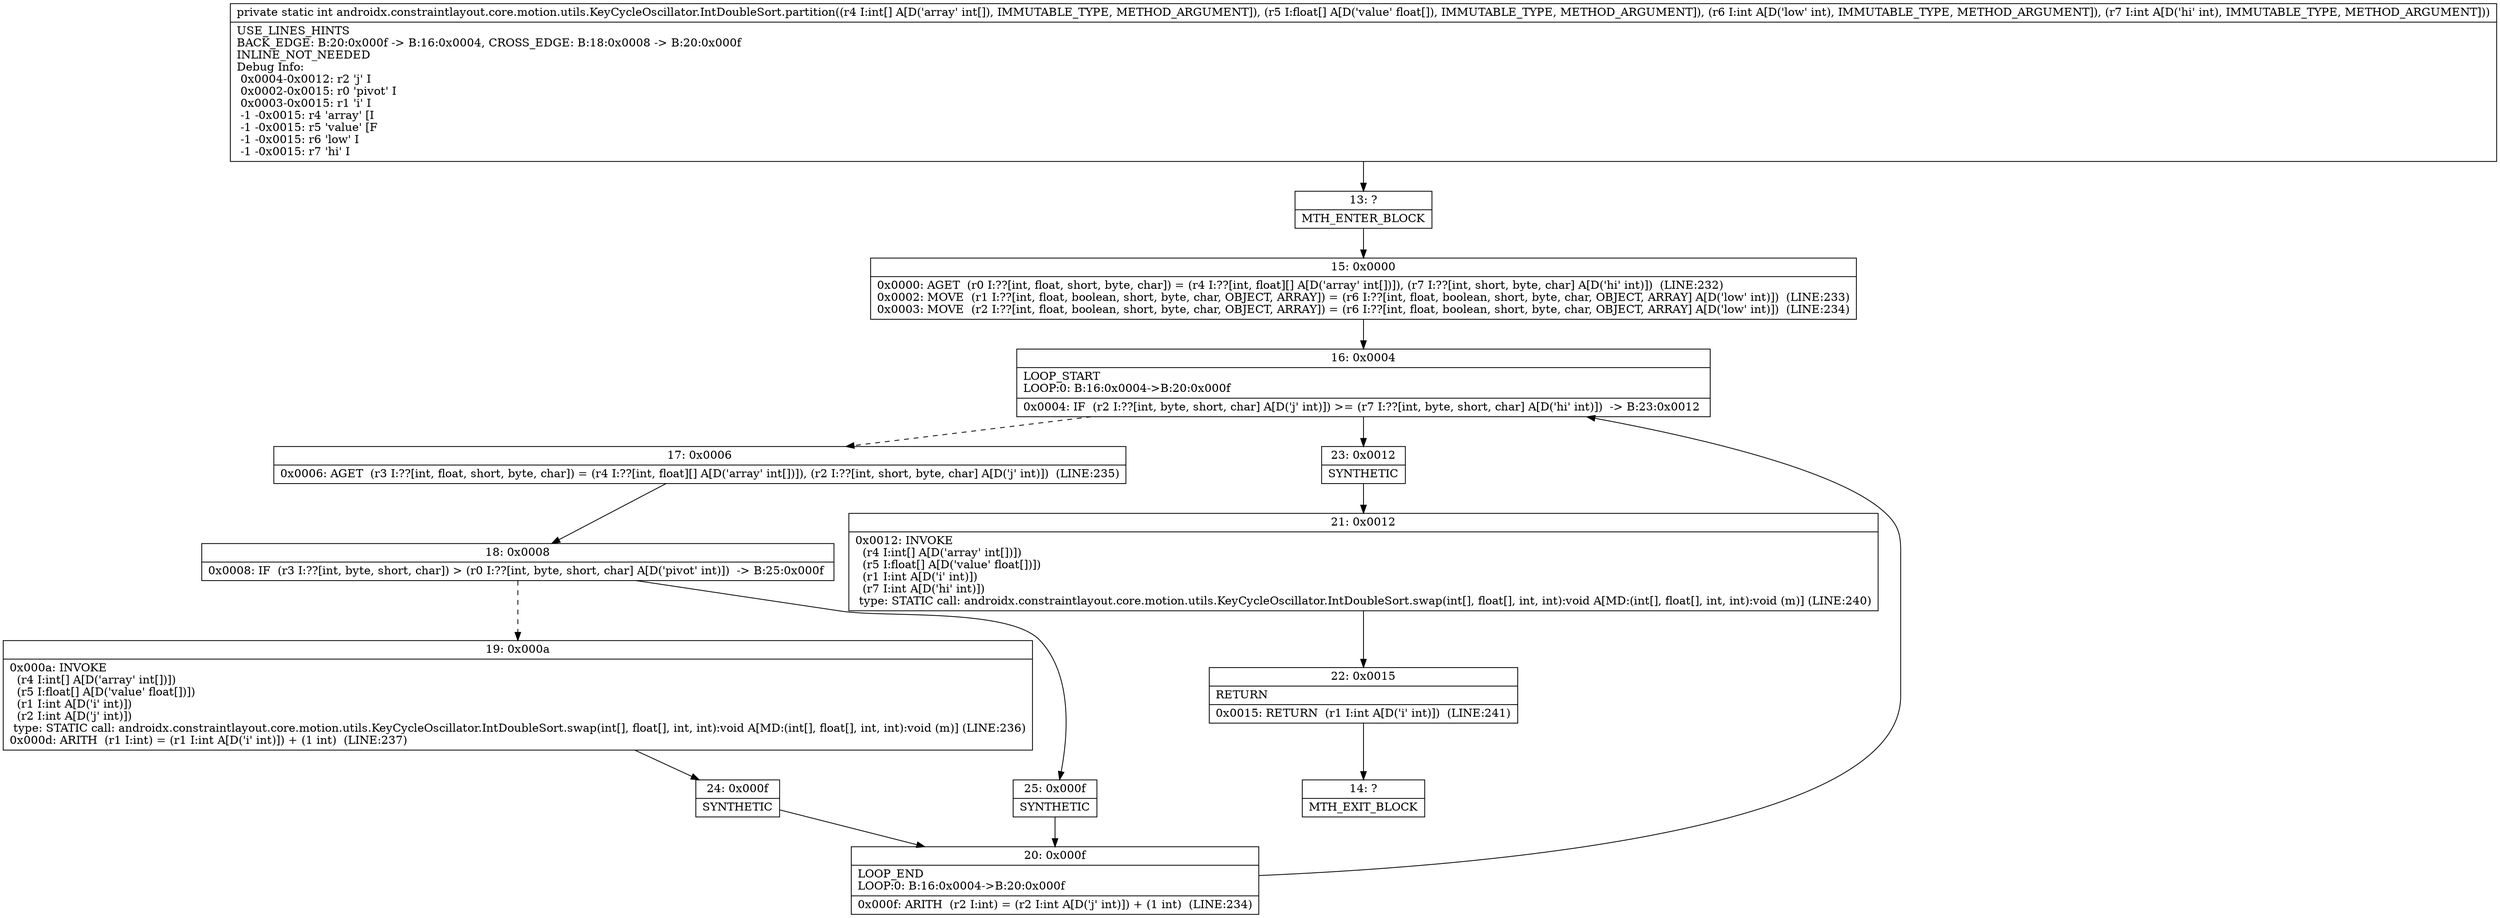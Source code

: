 digraph "CFG forandroidx.constraintlayout.core.motion.utils.KeyCycleOscillator.IntDoubleSort.partition([I[FII)I" {
Node_13 [shape=record,label="{13\:\ ?|MTH_ENTER_BLOCK\l}"];
Node_15 [shape=record,label="{15\:\ 0x0000|0x0000: AGET  (r0 I:??[int, float, short, byte, char]) = (r4 I:??[int, float][] A[D('array' int[])]), (r7 I:??[int, short, byte, char] A[D('hi' int)])  (LINE:232)\l0x0002: MOVE  (r1 I:??[int, float, boolean, short, byte, char, OBJECT, ARRAY]) = (r6 I:??[int, float, boolean, short, byte, char, OBJECT, ARRAY] A[D('low' int)])  (LINE:233)\l0x0003: MOVE  (r2 I:??[int, float, boolean, short, byte, char, OBJECT, ARRAY]) = (r6 I:??[int, float, boolean, short, byte, char, OBJECT, ARRAY] A[D('low' int)])  (LINE:234)\l}"];
Node_16 [shape=record,label="{16\:\ 0x0004|LOOP_START\lLOOP:0: B:16:0x0004\-\>B:20:0x000f\l|0x0004: IF  (r2 I:??[int, byte, short, char] A[D('j' int)]) \>= (r7 I:??[int, byte, short, char] A[D('hi' int)])  \-\> B:23:0x0012 \l}"];
Node_17 [shape=record,label="{17\:\ 0x0006|0x0006: AGET  (r3 I:??[int, float, short, byte, char]) = (r4 I:??[int, float][] A[D('array' int[])]), (r2 I:??[int, short, byte, char] A[D('j' int)])  (LINE:235)\l}"];
Node_18 [shape=record,label="{18\:\ 0x0008|0x0008: IF  (r3 I:??[int, byte, short, char]) \> (r0 I:??[int, byte, short, char] A[D('pivot' int)])  \-\> B:25:0x000f \l}"];
Node_19 [shape=record,label="{19\:\ 0x000a|0x000a: INVOKE  \l  (r4 I:int[] A[D('array' int[])])\l  (r5 I:float[] A[D('value' float[])])\l  (r1 I:int A[D('i' int)])\l  (r2 I:int A[D('j' int)])\l type: STATIC call: androidx.constraintlayout.core.motion.utils.KeyCycleOscillator.IntDoubleSort.swap(int[], float[], int, int):void A[MD:(int[], float[], int, int):void (m)] (LINE:236)\l0x000d: ARITH  (r1 I:int) = (r1 I:int A[D('i' int)]) + (1 int)  (LINE:237)\l}"];
Node_24 [shape=record,label="{24\:\ 0x000f|SYNTHETIC\l}"];
Node_20 [shape=record,label="{20\:\ 0x000f|LOOP_END\lLOOP:0: B:16:0x0004\-\>B:20:0x000f\l|0x000f: ARITH  (r2 I:int) = (r2 I:int A[D('j' int)]) + (1 int)  (LINE:234)\l}"];
Node_25 [shape=record,label="{25\:\ 0x000f|SYNTHETIC\l}"];
Node_23 [shape=record,label="{23\:\ 0x0012|SYNTHETIC\l}"];
Node_21 [shape=record,label="{21\:\ 0x0012|0x0012: INVOKE  \l  (r4 I:int[] A[D('array' int[])])\l  (r5 I:float[] A[D('value' float[])])\l  (r1 I:int A[D('i' int)])\l  (r7 I:int A[D('hi' int)])\l type: STATIC call: androidx.constraintlayout.core.motion.utils.KeyCycleOscillator.IntDoubleSort.swap(int[], float[], int, int):void A[MD:(int[], float[], int, int):void (m)] (LINE:240)\l}"];
Node_22 [shape=record,label="{22\:\ 0x0015|RETURN\l|0x0015: RETURN  (r1 I:int A[D('i' int)])  (LINE:241)\l}"];
Node_14 [shape=record,label="{14\:\ ?|MTH_EXIT_BLOCK\l}"];
MethodNode[shape=record,label="{private static int androidx.constraintlayout.core.motion.utils.KeyCycleOscillator.IntDoubleSort.partition((r4 I:int[] A[D('array' int[]), IMMUTABLE_TYPE, METHOD_ARGUMENT]), (r5 I:float[] A[D('value' float[]), IMMUTABLE_TYPE, METHOD_ARGUMENT]), (r6 I:int A[D('low' int), IMMUTABLE_TYPE, METHOD_ARGUMENT]), (r7 I:int A[D('hi' int), IMMUTABLE_TYPE, METHOD_ARGUMENT]))  | USE_LINES_HINTS\lBACK_EDGE: B:20:0x000f \-\> B:16:0x0004, CROSS_EDGE: B:18:0x0008 \-\> B:20:0x000f\lINLINE_NOT_NEEDED\lDebug Info:\l  0x0004\-0x0012: r2 'j' I\l  0x0002\-0x0015: r0 'pivot' I\l  0x0003\-0x0015: r1 'i' I\l  \-1 \-0x0015: r4 'array' [I\l  \-1 \-0x0015: r5 'value' [F\l  \-1 \-0x0015: r6 'low' I\l  \-1 \-0x0015: r7 'hi' I\l}"];
MethodNode -> Node_13;Node_13 -> Node_15;
Node_15 -> Node_16;
Node_16 -> Node_17[style=dashed];
Node_16 -> Node_23;
Node_17 -> Node_18;
Node_18 -> Node_19[style=dashed];
Node_18 -> Node_25;
Node_19 -> Node_24;
Node_24 -> Node_20;
Node_20 -> Node_16;
Node_25 -> Node_20;
Node_23 -> Node_21;
Node_21 -> Node_22;
Node_22 -> Node_14;
}

